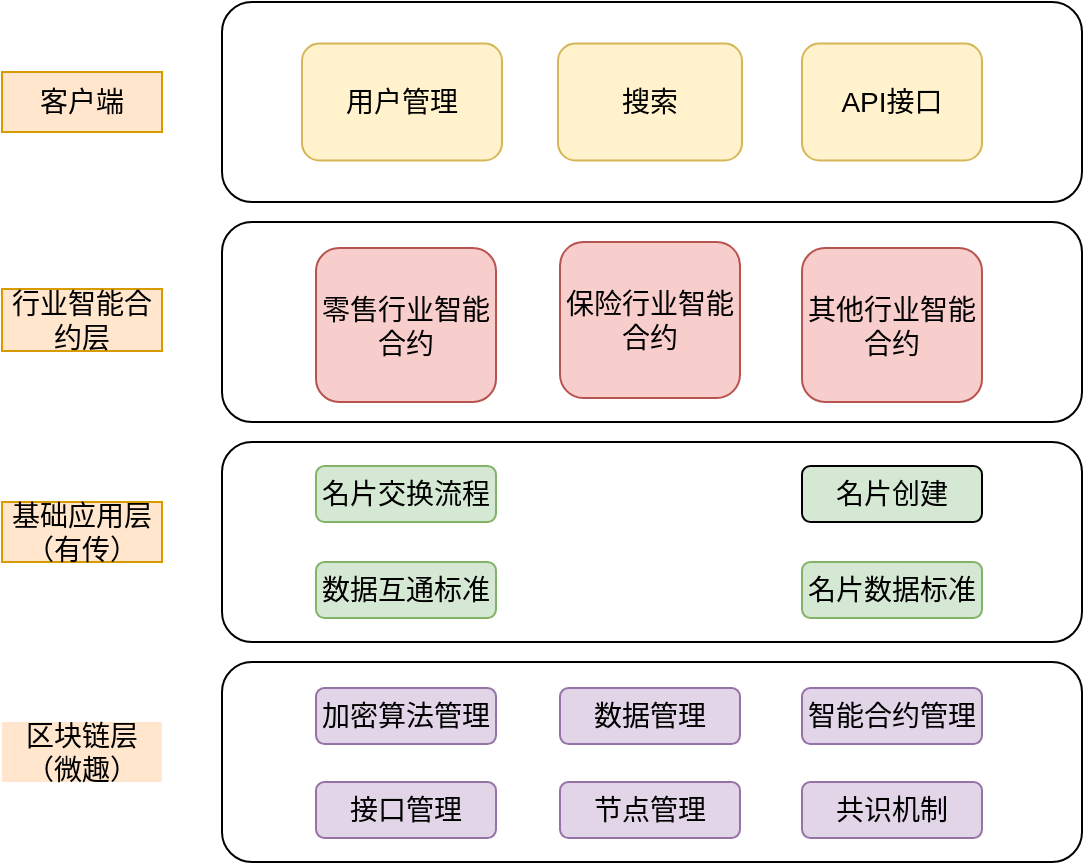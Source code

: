 <mxfile version="12.4.8" type="github">
  <diagram id="q0Qemogr2p76Ejr7fHuv" name="Page-1">
    <mxGraphModel dx="1426" dy="668" grid="1" gridSize="10" guides="1" tooltips="1" connect="1" arrows="1" fold="1" page="1" pageScale="1" pageWidth="827" pageHeight="1169" math="0" shadow="0">
      <root>
        <mxCell id="0"/>
        <mxCell id="1" parent="0"/>
        <mxCell id="BkMy49ze9qn0hu9Yu05o-1" value="" style="rounded=1;whiteSpace=wrap;html=1;fontSize=14;" parent="1" vertex="1">
          <mxGeometry x="190" y="410" width="430" height="100" as="geometry"/>
        </mxCell>
        <mxCell id="BkMy49ze9qn0hu9Yu05o-2" value="区块链层&lt;br style=&quot;font-size: 14px;&quot;&gt;（微趣）" style="text;html=1;strokeColor=none;fillColor=#ffe6cc;align=center;verticalAlign=middle;whiteSpace=wrap;rounded=0;fontSize=14;" parent="1" vertex="1">
          <mxGeometry x="80" y="440" width="80" height="30" as="geometry"/>
        </mxCell>
        <mxCell id="BkMy49ze9qn0hu9Yu05o-8" value="基础应用层&lt;br style=&quot;font-size: 14px;&quot;&gt;（有传）" style="text;html=1;strokeColor=#d79b00;fillColor=#ffe6cc;align=center;verticalAlign=middle;whiteSpace=wrap;rounded=0;fontSize=14;" parent="1" vertex="1">
          <mxGeometry x="80" y="330" width="80" height="30" as="geometry"/>
        </mxCell>
        <mxCell id="BkMy49ze9qn0hu9Yu05o-14" value="行业智能合约层" style="text;html=1;strokeColor=#d79b00;fillColor=#ffe6cc;align=center;verticalAlign=middle;whiteSpace=wrap;rounded=0;fontSize=14;" parent="1" vertex="1">
          <mxGeometry x="80" y="223.5" width="80" height="31" as="geometry"/>
        </mxCell>
        <mxCell id="cECoTZmhDWO5OO1rk6H5-3" value="" style="rounded=1;whiteSpace=wrap;html=1;fontSize=14;" parent="1" vertex="1">
          <mxGeometry x="190" y="80" width="430" height="100" as="geometry"/>
        </mxCell>
        <mxCell id="cECoTZmhDWO5OO1rk6H5-4" value="客户端" style="text;html=1;strokeColor=#d79b00;fillColor=#ffe6cc;align=center;verticalAlign=middle;whiteSpace=wrap;rounded=0;fontSize=14;" parent="1" vertex="1">
          <mxGeometry x="80" y="115" width="80" height="30" as="geometry"/>
        </mxCell>
        <mxCell id="cECoTZmhDWO5OO1rk6H5-5" value="智能合约管理" style="rounded=1;whiteSpace=wrap;html=1;fontSize=14;fillColor=#e1d5e7;strokeColor=#9673a6;" parent="1" vertex="1">
          <mxGeometry x="480" y="423" width="90" height="28" as="geometry"/>
        </mxCell>
        <mxCell id="cECoTZmhDWO5OO1rk6H5-6" value="数据管理" style="rounded=1;whiteSpace=wrap;html=1;fontSize=14;fillColor=#e1d5e7;strokeColor=#9673a6;" parent="1" vertex="1">
          <mxGeometry x="359" y="423" width="90" height="28" as="geometry"/>
        </mxCell>
        <mxCell id="cECoTZmhDWO5OO1rk6H5-7" value="加密算法管理" style="rounded=1;whiteSpace=wrap;html=1;fontSize=14;fillColor=#e1d5e7;strokeColor=#9673a6;" parent="1" vertex="1">
          <mxGeometry x="237" y="423" width="90" height="28" as="geometry"/>
        </mxCell>
        <mxCell id="cECoTZmhDWO5OO1rk6H5-8" value="接口管理" style="rounded=1;whiteSpace=wrap;html=1;fontSize=14;fillColor=#e1d5e7;strokeColor=#9673a6;" parent="1" vertex="1">
          <mxGeometry x="237" y="470" width="90" height="28" as="geometry"/>
        </mxCell>
        <mxCell id="cECoTZmhDWO5OO1rk6H5-9" value="节点管理" style="rounded=1;whiteSpace=wrap;html=1;fontSize=14;fillColor=#e1d5e7;strokeColor=#9673a6;" parent="1" vertex="1">
          <mxGeometry x="359" y="470" width="90" height="28" as="geometry"/>
        </mxCell>
        <mxCell id="cECoTZmhDWO5OO1rk6H5-10" value="共识机制" style="rounded=1;whiteSpace=wrap;html=1;fontSize=14;fillColor=#e1d5e7;strokeColor=#9673a6;" parent="1" vertex="1">
          <mxGeometry x="480" y="470" width="90" height="28" as="geometry"/>
        </mxCell>
        <mxCell id="cECoTZmhDWO5OO1rk6H5-11" value="" style="rounded=1;whiteSpace=wrap;html=1;fontSize=14;" parent="1" vertex="1">
          <mxGeometry x="190" y="300" width="430" height="100" as="geometry"/>
        </mxCell>
        <mxCell id="cECoTZmhDWO5OO1rk6H5-12" value="名片创建" style="rounded=1;whiteSpace=wrap;html=1;fontSize=14;fillColor=#D5E8D4;" parent="1" vertex="1">
          <mxGeometry x="480" y="312" width="90" height="28" as="geometry"/>
        </mxCell>
        <mxCell id="cECoTZmhDWO5OO1rk6H5-13" value="名片交换流程" style="rounded=1;whiteSpace=wrap;html=1;fontSize=14;fillColor=#d5e8d4;strokeColor=#82b366;" parent="1" vertex="1">
          <mxGeometry x="237" y="312" width="90" height="28" as="geometry"/>
        </mxCell>
        <mxCell id="cECoTZmhDWO5OO1rk6H5-14" value="名片数据标准" style="rounded=1;whiteSpace=wrap;html=1;fontSize=14;fillColor=#d5e8d4;strokeColor=#82b366;" parent="1" vertex="1">
          <mxGeometry x="480" y="360" width="90" height="28" as="geometry"/>
        </mxCell>
        <mxCell id="cECoTZmhDWO5OO1rk6H5-16" value="数据互通标准" style="rounded=1;whiteSpace=wrap;html=1;fontSize=14;fillColor=#d5e8d4;strokeColor=#82b366;" parent="1" vertex="1">
          <mxGeometry x="237" y="360" width="90" height="28" as="geometry"/>
        </mxCell>
        <mxCell id="cECoTZmhDWO5OO1rk6H5-18" value="" style="rounded=1;whiteSpace=wrap;html=1;fontSize=14;" parent="1" vertex="1">
          <mxGeometry x="190" y="190" width="430" height="100" as="geometry"/>
        </mxCell>
        <mxCell id="cECoTZmhDWO5OO1rk6H5-19" value="其他行业智能合约" style="rounded=1;whiteSpace=wrap;html=1;fontSize=14;fillColor=#f8cecc;strokeColor=#b85450;" parent="1" vertex="1">
          <mxGeometry x="480" y="203" width="90" height="77" as="geometry"/>
        </mxCell>
        <mxCell id="cECoTZmhDWO5OO1rk6H5-21" value="零售行业智能合约" style="rounded=1;whiteSpace=wrap;html=1;fontSize=14;fillColor=#f8cecc;strokeColor=#b85450;" parent="1" vertex="1">
          <mxGeometry x="237" y="203" width="90" height="77" as="geometry"/>
        </mxCell>
        <mxCell id="cECoTZmhDWO5OO1rk6H5-23" value="保险行业智能合约" style="rounded=1;whiteSpace=wrap;html=1;fontSize=14;fillColor=#f8cecc;strokeColor=#b85450;" parent="1" vertex="1">
          <mxGeometry x="359" y="200" width="90" height="78" as="geometry"/>
        </mxCell>
        <mxCell id="cECoTZmhDWO5OO1rk6H5-25" value="用户管理" style="rounded=1;whiteSpace=wrap;html=1;fontSize=14;fillColor=#fff2cc;strokeColor=#d6b656;" parent="1" vertex="1">
          <mxGeometry x="230" y="100.75" width="100" height="58.5" as="geometry"/>
        </mxCell>
        <mxCell id="cECoTZmhDWO5OO1rk6H5-26" value="搜索" style="rounded=1;whiteSpace=wrap;html=1;fontSize=14;fillColor=#fff2cc;strokeColor=#d6b656;" parent="1" vertex="1">
          <mxGeometry x="358" y="100.75" width="92" height="58.5" as="geometry"/>
        </mxCell>
        <mxCell id="cECoTZmhDWO5OO1rk6H5-27" value="API接口" style="rounded=1;whiteSpace=wrap;html=1;fontSize=14;fillColor=#fff2cc;strokeColor=#d6b656;" parent="1" vertex="1">
          <mxGeometry x="480" y="100.75" width="90" height="58.5" as="geometry"/>
        </mxCell>
      </root>
    </mxGraphModel>
  </diagram>
</mxfile>
